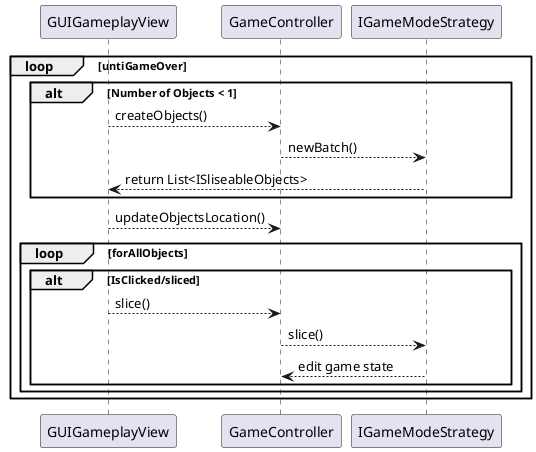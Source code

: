 @startuml

loop untiGameOver

alt Number of Objects < 1
    GUIGameplayView --> GameController: createObjects()
    GameController-->IGameModeStrategy: newBatch()
    IGameModeStrategy --> GUIGameplayView: return List<ISliseableObjects>
end

GUIGameplayView --> GameController: updateObjectsLocation()

loop forAllObjects

alt IsClicked/sliced

    GUIGameplayView --> GameController: slice()
    GameController --> IGameModeStrategy: slice()
    IGameModeStrategy --> GameController: edit game state
end




end




end
@enduml